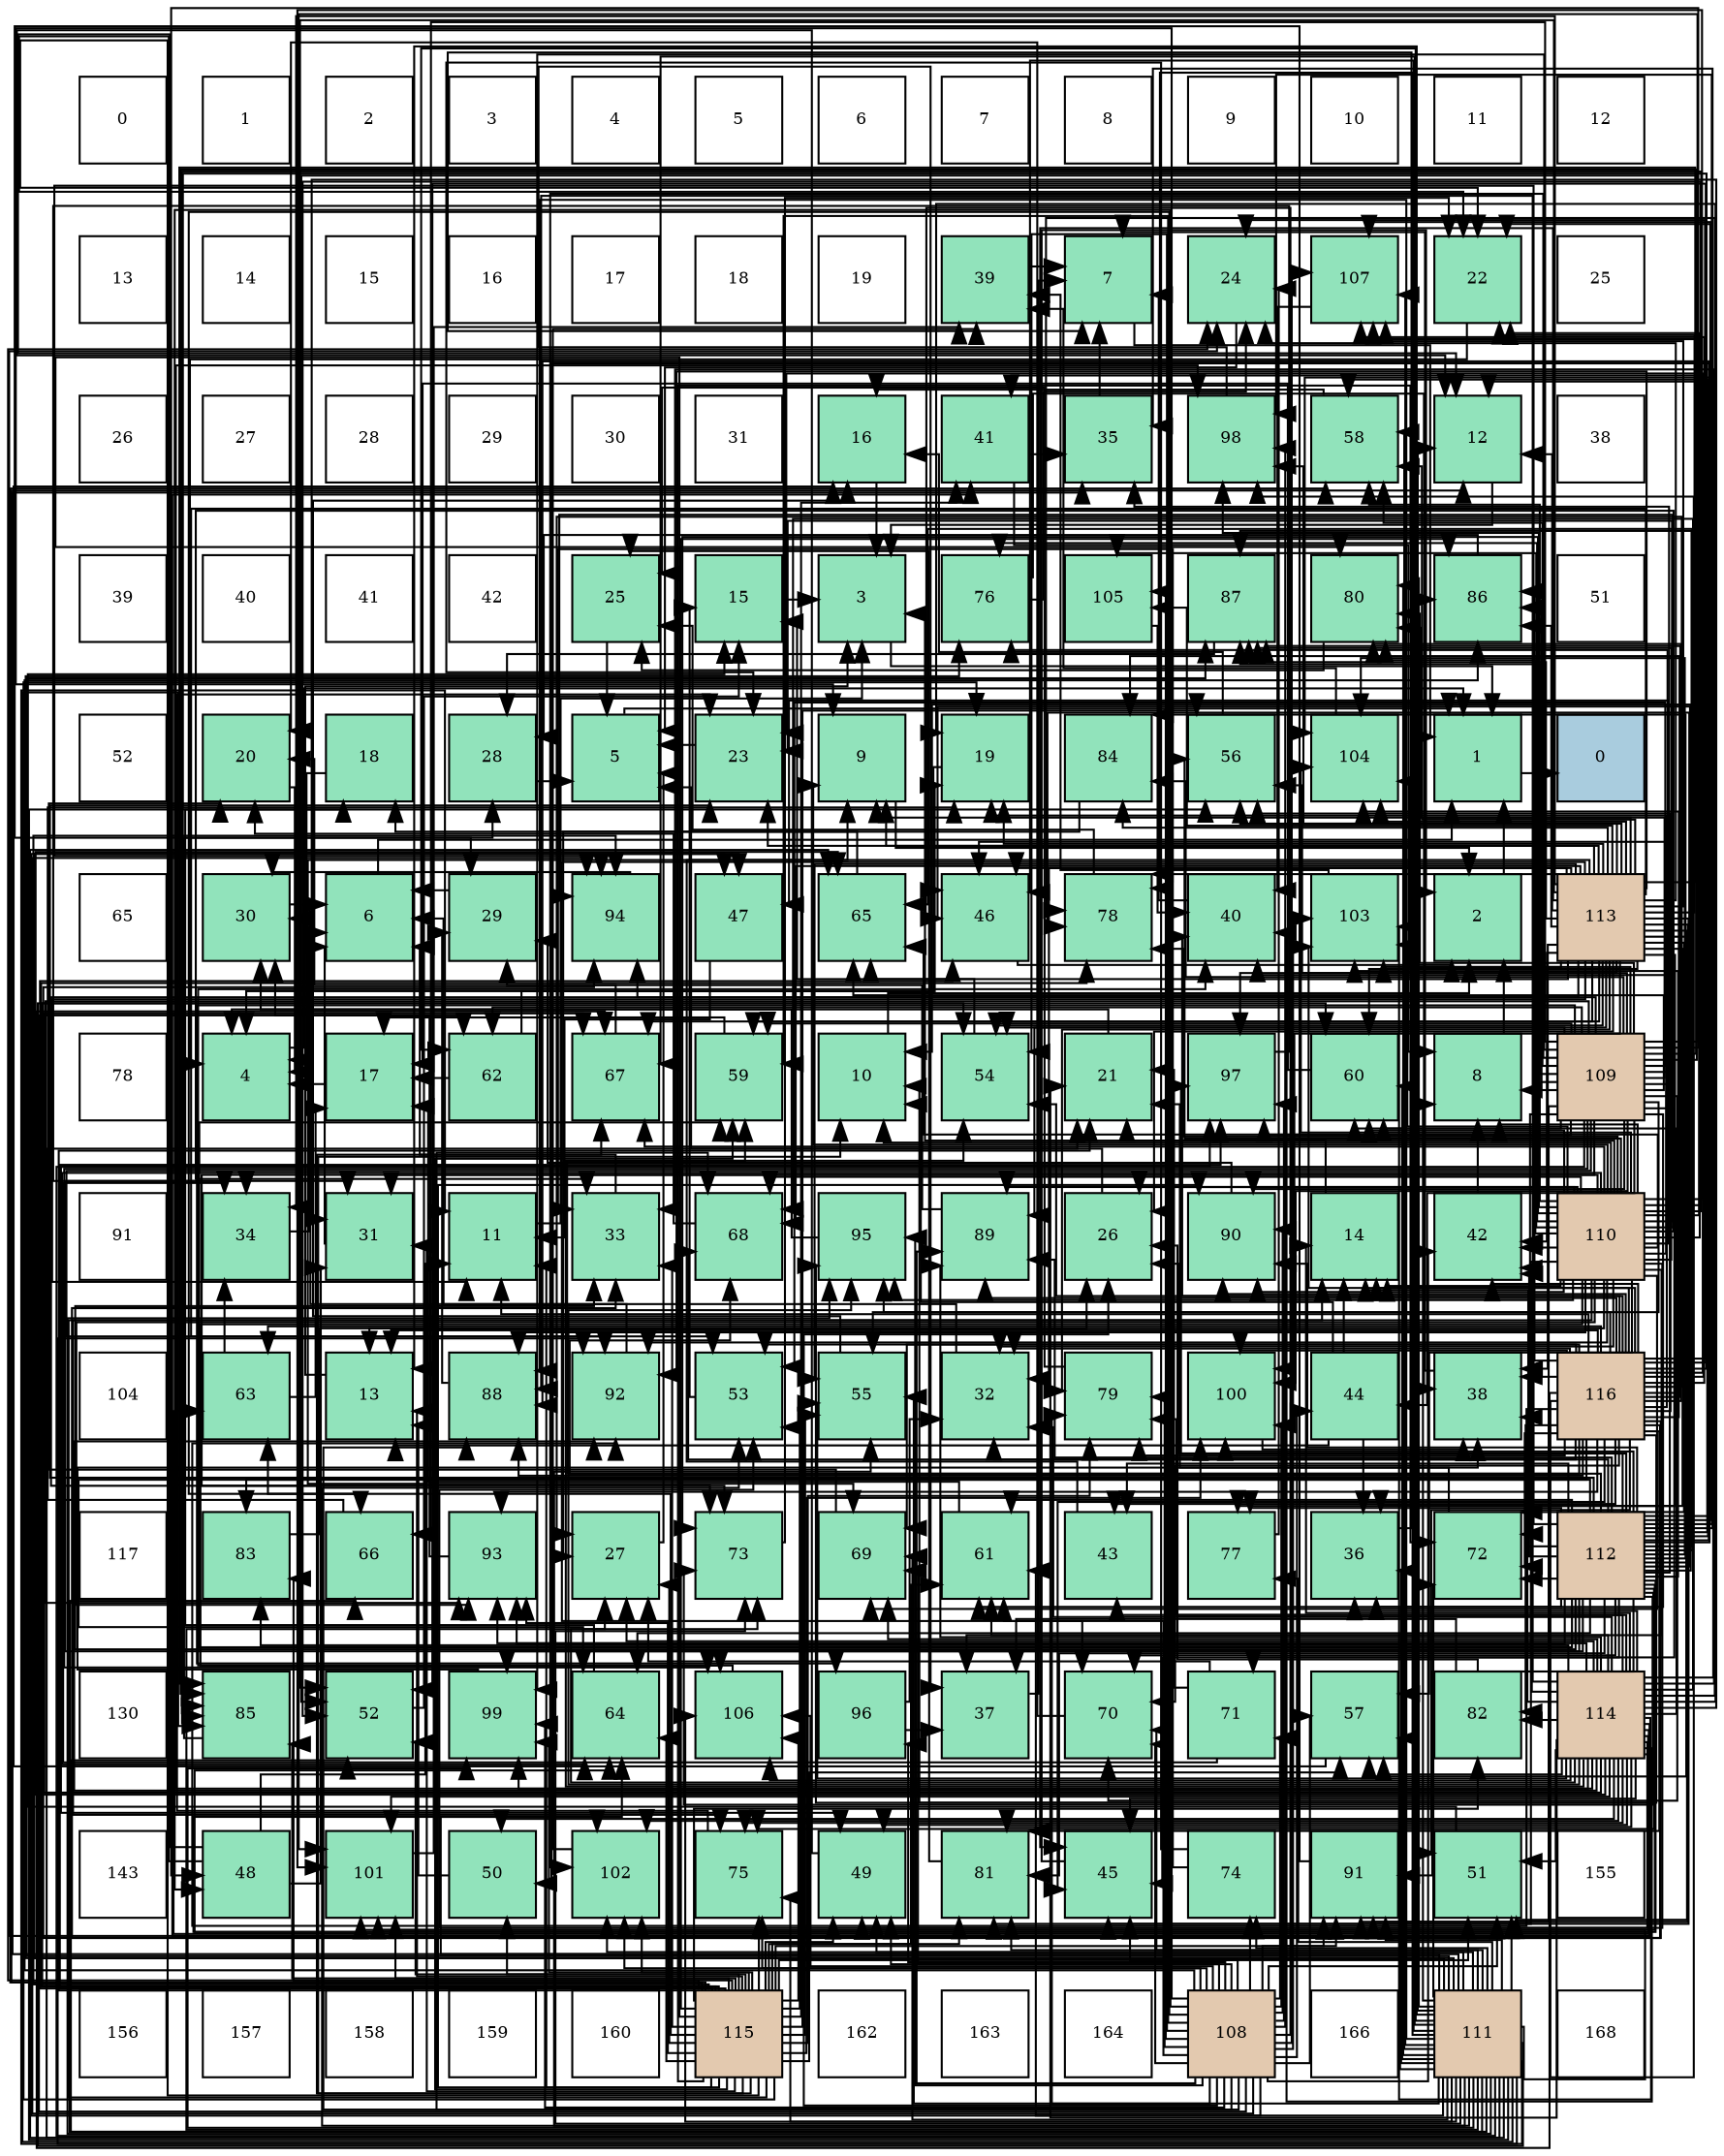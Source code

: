 digraph layout{
 rankdir=TB;
 splines=ortho;
 node [style=filled shape=square fixedsize=true width=0.6];
0[label="0", fontsize=8, fillcolor="#ffffff"];
1[label="1", fontsize=8, fillcolor="#ffffff"];
2[label="2", fontsize=8, fillcolor="#ffffff"];
3[label="3", fontsize=8, fillcolor="#ffffff"];
4[label="4", fontsize=8, fillcolor="#ffffff"];
5[label="5", fontsize=8, fillcolor="#ffffff"];
6[label="6", fontsize=8, fillcolor="#ffffff"];
7[label="7", fontsize=8, fillcolor="#ffffff"];
8[label="8", fontsize=8, fillcolor="#ffffff"];
9[label="9", fontsize=8, fillcolor="#ffffff"];
10[label="10", fontsize=8, fillcolor="#ffffff"];
11[label="11", fontsize=8, fillcolor="#ffffff"];
12[label="12", fontsize=8, fillcolor="#ffffff"];
13[label="13", fontsize=8, fillcolor="#ffffff"];
14[label="14", fontsize=8, fillcolor="#ffffff"];
15[label="15", fontsize=8, fillcolor="#ffffff"];
16[label="16", fontsize=8, fillcolor="#ffffff"];
17[label="17", fontsize=8, fillcolor="#ffffff"];
18[label="18", fontsize=8, fillcolor="#ffffff"];
19[label="19", fontsize=8, fillcolor="#ffffff"];
20[label="39", fontsize=8, fillcolor="#91e3bb"];
21[label="7", fontsize=8, fillcolor="#91e3bb"];
22[label="24", fontsize=8, fillcolor="#91e3bb"];
23[label="107", fontsize=8, fillcolor="#91e3bb"];
24[label="22", fontsize=8, fillcolor="#91e3bb"];
25[label="25", fontsize=8, fillcolor="#ffffff"];
26[label="26", fontsize=8, fillcolor="#ffffff"];
27[label="27", fontsize=8, fillcolor="#ffffff"];
28[label="28", fontsize=8, fillcolor="#ffffff"];
29[label="29", fontsize=8, fillcolor="#ffffff"];
30[label="30", fontsize=8, fillcolor="#ffffff"];
31[label="31", fontsize=8, fillcolor="#ffffff"];
32[label="16", fontsize=8, fillcolor="#91e3bb"];
33[label="41", fontsize=8, fillcolor="#91e3bb"];
34[label="35", fontsize=8, fillcolor="#91e3bb"];
35[label="98", fontsize=8, fillcolor="#91e3bb"];
36[label="58", fontsize=8, fillcolor="#91e3bb"];
37[label="12", fontsize=8, fillcolor="#91e3bb"];
38[label="38", fontsize=8, fillcolor="#ffffff"];
39[label="39", fontsize=8, fillcolor="#ffffff"];
40[label="40", fontsize=8, fillcolor="#ffffff"];
41[label="41", fontsize=8, fillcolor="#ffffff"];
42[label="42", fontsize=8, fillcolor="#ffffff"];
43[label="25", fontsize=8, fillcolor="#91e3bb"];
44[label="15", fontsize=8, fillcolor="#91e3bb"];
45[label="3", fontsize=8, fillcolor="#91e3bb"];
46[label="76", fontsize=8, fillcolor="#91e3bb"];
47[label="105", fontsize=8, fillcolor="#91e3bb"];
48[label="87", fontsize=8, fillcolor="#91e3bb"];
49[label="80", fontsize=8, fillcolor="#91e3bb"];
50[label="86", fontsize=8, fillcolor="#91e3bb"];
51[label="51", fontsize=8, fillcolor="#ffffff"];
52[label="52", fontsize=8, fillcolor="#ffffff"];
53[label="20", fontsize=8, fillcolor="#91e3bb"];
54[label="18", fontsize=8, fillcolor="#91e3bb"];
55[label="28", fontsize=8, fillcolor="#91e3bb"];
56[label="5", fontsize=8, fillcolor="#91e3bb"];
57[label="23", fontsize=8, fillcolor="#91e3bb"];
58[label="9", fontsize=8, fillcolor="#91e3bb"];
59[label="19", fontsize=8, fillcolor="#91e3bb"];
60[label="84", fontsize=8, fillcolor="#91e3bb"];
61[label="56", fontsize=8, fillcolor="#91e3bb"];
62[label="104", fontsize=8, fillcolor="#91e3bb"];
63[label="1", fontsize=8, fillcolor="#91e3bb"];
64[label="0", fontsize=8, fillcolor="#a9ccde"];
65[label="65", fontsize=8, fillcolor="#ffffff"];
66[label="30", fontsize=8, fillcolor="#91e3bb"];
67[label="6", fontsize=8, fillcolor="#91e3bb"];
68[label="29", fontsize=8, fillcolor="#91e3bb"];
69[label="94", fontsize=8, fillcolor="#91e3bb"];
70[label="47", fontsize=8, fillcolor="#91e3bb"];
71[label="65", fontsize=8, fillcolor="#91e3bb"];
72[label="46", fontsize=8, fillcolor="#91e3bb"];
73[label="78", fontsize=8, fillcolor="#91e3bb"];
74[label="40", fontsize=8, fillcolor="#91e3bb"];
75[label="103", fontsize=8, fillcolor="#91e3bb"];
76[label="2", fontsize=8, fillcolor="#91e3bb"];
77[label="113", fontsize=8, fillcolor="#e3c9af"];
78[label="78", fontsize=8, fillcolor="#ffffff"];
79[label="4", fontsize=8, fillcolor="#91e3bb"];
80[label="17", fontsize=8, fillcolor="#91e3bb"];
81[label="62", fontsize=8, fillcolor="#91e3bb"];
82[label="67", fontsize=8, fillcolor="#91e3bb"];
83[label="59", fontsize=8, fillcolor="#91e3bb"];
84[label="10", fontsize=8, fillcolor="#91e3bb"];
85[label="54", fontsize=8, fillcolor="#91e3bb"];
86[label="21", fontsize=8, fillcolor="#91e3bb"];
87[label="97", fontsize=8, fillcolor="#91e3bb"];
88[label="60", fontsize=8, fillcolor="#91e3bb"];
89[label="8", fontsize=8, fillcolor="#91e3bb"];
90[label="109", fontsize=8, fillcolor="#e3c9af"];
91[label="91", fontsize=8, fillcolor="#ffffff"];
92[label="34", fontsize=8, fillcolor="#91e3bb"];
93[label="31", fontsize=8, fillcolor="#91e3bb"];
94[label="11", fontsize=8, fillcolor="#91e3bb"];
95[label="33", fontsize=8, fillcolor="#91e3bb"];
96[label="68", fontsize=8, fillcolor="#91e3bb"];
97[label="95", fontsize=8, fillcolor="#91e3bb"];
98[label="89", fontsize=8, fillcolor="#91e3bb"];
99[label="26", fontsize=8, fillcolor="#91e3bb"];
100[label="90", fontsize=8, fillcolor="#91e3bb"];
101[label="14", fontsize=8, fillcolor="#91e3bb"];
102[label="42", fontsize=8, fillcolor="#91e3bb"];
103[label="110", fontsize=8, fillcolor="#e3c9af"];
104[label="104", fontsize=8, fillcolor="#ffffff"];
105[label="63", fontsize=8, fillcolor="#91e3bb"];
106[label="13", fontsize=8, fillcolor="#91e3bb"];
107[label="88", fontsize=8, fillcolor="#91e3bb"];
108[label="92", fontsize=8, fillcolor="#91e3bb"];
109[label="53", fontsize=8, fillcolor="#91e3bb"];
110[label="55", fontsize=8, fillcolor="#91e3bb"];
111[label="32", fontsize=8, fillcolor="#91e3bb"];
112[label="79", fontsize=8, fillcolor="#91e3bb"];
113[label="100", fontsize=8, fillcolor="#91e3bb"];
114[label="44", fontsize=8, fillcolor="#91e3bb"];
115[label="38", fontsize=8, fillcolor="#91e3bb"];
116[label="116", fontsize=8, fillcolor="#e3c9af"];
117[label="117", fontsize=8, fillcolor="#ffffff"];
118[label="83", fontsize=8, fillcolor="#91e3bb"];
119[label="66", fontsize=8, fillcolor="#91e3bb"];
120[label="93", fontsize=8, fillcolor="#91e3bb"];
121[label="27", fontsize=8, fillcolor="#91e3bb"];
122[label="73", fontsize=8, fillcolor="#91e3bb"];
123[label="69", fontsize=8, fillcolor="#91e3bb"];
124[label="61", fontsize=8, fillcolor="#91e3bb"];
125[label="43", fontsize=8, fillcolor="#91e3bb"];
126[label="77", fontsize=8, fillcolor="#91e3bb"];
127[label="36", fontsize=8, fillcolor="#91e3bb"];
128[label="72", fontsize=8, fillcolor="#91e3bb"];
129[label="112", fontsize=8, fillcolor="#e3c9af"];
130[label="130", fontsize=8, fillcolor="#ffffff"];
131[label="85", fontsize=8, fillcolor="#91e3bb"];
132[label="52", fontsize=8, fillcolor="#91e3bb"];
133[label="99", fontsize=8, fillcolor="#91e3bb"];
134[label="64", fontsize=8, fillcolor="#91e3bb"];
135[label="106", fontsize=8, fillcolor="#91e3bb"];
136[label="96", fontsize=8, fillcolor="#91e3bb"];
137[label="37", fontsize=8, fillcolor="#91e3bb"];
138[label="70", fontsize=8, fillcolor="#91e3bb"];
139[label="71", fontsize=8, fillcolor="#91e3bb"];
140[label="57", fontsize=8, fillcolor="#91e3bb"];
141[label="82", fontsize=8, fillcolor="#91e3bb"];
142[label="114", fontsize=8, fillcolor="#e3c9af"];
143[label="143", fontsize=8, fillcolor="#ffffff"];
144[label="48", fontsize=8, fillcolor="#91e3bb"];
145[label="101", fontsize=8, fillcolor="#91e3bb"];
146[label="50", fontsize=8, fillcolor="#91e3bb"];
147[label="102", fontsize=8, fillcolor="#91e3bb"];
148[label="75", fontsize=8, fillcolor="#91e3bb"];
149[label="49", fontsize=8, fillcolor="#91e3bb"];
150[label="81", fontsize=8, fillcolor="#91e3bb"];
151[label="45", fontsize=8, fillcolor="#91e3bb"];
152[label="74", fontsize=8, fillcolor="#91e3bb"];
153[label="91", fontsize=8, fillcolor="#91e3bb"];
154[label="51", fontsize=8, fillcolor="#91e3bb"];
155[label="155", fontsize=8, fillcolor="#ffffff"];
156[label="156", fontsize=8, fillcolor="#ffffff"];
157[label="157", fontsize=8, fillcolor="#ffffff"];
158[label="158", fontsize=8, fillcolor="#ffffff"];
159[label="159", fontsize=8, fillcolor="#ffffff"];
160[label="160", fontsize=8, fillcolor="#ffffff"];
161[label="115", fontsize=8, fillcolor="#e3c9af"];
162[label="162", fontsize=8, fillcolor="#ffffff"];
163[label="163", fontsize=8, fillcolor="#ffffff"];
164[label="164", fontsize=8, fillcolor="#ffffff"];
165[label="108", fontsize=8, fillcolor="#e3c9af"];
166[label="166", fontsize=8, fillcolor="#ffffff"];
167[label="111", fontsize=8, fillcolor="#e3c9af"];
168[label="168", fontsize=8, fillcolor="#ffffff"];
edge [constraint=false, style=vis];63 -> 64;
76 -> 63;
45 -> 63;
79 -> 63;
56 -> 63;
67 -> 63;
21 -> 63;
89 -> 76;
58 -> 76;
84 -> 76;
94 -> 45;
37 -> 45;
106 -> 45;
101 -> 45;
44 -> 45;
32 -> 45;
80 -> 79;
54 -> 79;
59 -> 79;
53 -> 79;
86 -> 79;
24 -> 79;
57 -> 56;
22 -> 56;
43 -> 56;
99 -> 56;
121 -> 56;
55 -> 56;
68 -> 67;
66 -> 67;
93 -> 67;
111 -> 67;
95 -> 67;
92 -> 67;
34 -> 21;
127 -> 21;
137 -> 21;
115 -> 21;
20 -> 21;
74 -> 21;
33 -> 89;
33 -> 34;
102 -> 89;
125 -> 58;
114 -> 84;
114 -> 106;
114 -> 101;
114 -> 127;
151 -> 76;
72 -> 76;
70 -> 94;
144 -> 94;
144 -> 37;
144 -> 24;
144 -> 93;
149 -> 37;
146 -> 106;
154 -> 44;
132 -> 44;
109 -> 44;
85 -> 44;
110 -> 32;
61 -> 32;
140 -> 32;
36 -> 32;
83 -> 80;
88 -> 80;
124 -> 80;
81 -> 80;
81 -> 59;
105 -> 80;
105 -> 92;
134 -> 54;
71 -> 54;
119 -> 59;
82 -> 53;
96 -> 53;
123 -> 53;
138 -> 53;
139 -> 86;
139 -> 121;
139 -> 92;
128 -> 86;
122 -> 24;
152 -> 57;
152 -> 95;
148 -> 57;
46 -> 22;
46 -> 115;
126 -> 22;
73 -> 43;
112 -> 43;
49 -> 43;
150 -> 43;
141 -> 99;
141 -> 137;
118 -> 99;
60 -> 121;
131 -> 55;
50 -> 55;
48 -> 55;
107 -> 68;
98 -> 68;
100 -> 68;
153 -> 68;
108 -> 66;
120 -> 66;
69 -> 66;
97 -> 66;
136 -> 111;
136 -> 137;
87 -> 92;
35 -> 137;
133 -> 115;
113 -> 115;
145 -> 20;
147 -> 20;
75 -> 20;
62 -> 20;
47 -> 74;
135 -> 74;
23 -> 74;
165 -> 58;
165 -> 99;
165 -> 102;
165 -> 114;
165 -> 151;
165 -> 72;
165 -> 70;
165 -> 144;
165 -> 149;
165 -> 154;
165 -> 85;
165 -> 110;
165 -> 140;
165 -> 83;
165 -> 124;
165 -> 81;
165 -> 119;
165 -> 96;
165 -> 123;
165 -> 138;
165 -> 139;
165 -> 152;
165 -> 148;
165 -> 112;
165 -> 50;
165 -> 107;
165 -> 98;
165 -> 100;
165 -> 153;
165 -> 69;
165 -> 97;
165 -> 136;
165 -> 87;
165 -> 35;
165 -> 133;
165 -> 113;
165 -> 147;
165 -> 75;
165 -> 47;
165 -> 135;
165 -> 23;
90 -> 89;
90 -> 58;
90 -> 34;
90 -> 114;
90 -> 144;
90 -> 149;
90 -> 132;
90 -> 109;
90 -> 85;
90 -> 110;
90 -> 61;
90 -> 36;
90 -> 83;
90 -> 88;
90 -> 124;
90 -> 81;
90 -> 71;
90 -> 119;
90 -> 138;
90 -> 139;
90 -> 128;
90 -> 122;
90 -> 46;
90 -> 49;
90 -> 60;
90 -> 131;
90 -> 50;
90 -> 48;
90 -> 100;
90 -> 153;
90 -> 108;
90 -> 120;
90 -> 69;
90 -> 136;
90 -> 87;
90 -> 133;
90 -> 113;
90 -> 145;
90 -> 147;
90 -> 62;
90 -> 135;
103 -> 89;
103 -> 58;
103 -> 84;
103 -> 106;
103 -> 101;
103 -> 59;
103 -> 86;
103 -> 24;
103 -> 57;
103 -> 99;
103 -> 93;
103 -> 111;
103 -> 95;
103 -> 137;
103 -> 102;
103 -> 151;
103 -> 70;
103 -> 149;
103 -> 132;
103 -> 61;
103 -> 140;
103 -> 36;
103 -> 88;
103 -> 134;
103 -> 71;
103 -> 82;
103 -> 96;
103 -> 123;
103 -> 122;
103 -> 148;
103 -> 46;
103 -> 73;
103 -> 49;
103 -> 131;
103 -> 48;
103 -> 107;
103 -> 98;
103 -> 100;
103 -> 108;
103 -> 120;
103 -> 69;
103 -> 97;
103 -> 35;
103 -> 145;
103 -> 75;
103 -> 62;
103 -> 47;
103 -> 135;
103 -> 23;
167 -> 89;
167 -> 94;
167 -> 37;
167 -> 106;
167 -> 86;
167 -> 121;
167 -> 34;
167 -> 127;
167 -> 72;
167 -> 70;
167 -> 149;
167 -> 154;
167 -> 132;
167 -> 109;
167 -> 85;
167 -> 110;
167 -> 61;
167 -> 140;
167 -> 36;
167 -> 88;
167 -> 124;
167 -> 81;
167 -> 134;
167 -> 71;
167 -> 119;
167 -> 82;
167 -> 123;
167 -> 138;
167 -> 128;
167 -> 122;
167 -> 152;
167 -> 148;
167 -> 46;
167 -> 126;
167 -> 73;
167 -> 112;
167 -> 49;
167 -> 150;
167 -> 131;
167 -> 50;
167 -> 48;
167 -> 107;
167 -> 153;
167 -> 108;
167 -> 97;
167 -> 87;
167 -> 133;
167 -> 145;
167 -> 147;
167 -> 135;
167 -> 23;
129 -> 84;
129 -> 37;
129 -> 101;
129 -> 24;
129 -> 57;
129 -> 99;
129 -> 93;
129 -> 111;
129 -> 95;
129 -> 34;
129 -> 127;
129 -> 74;
129 -> 102;
129 -> 125;
129 -> 151;
129 -> 72;
129 -> 146;
129 -> 36;
129 -> 83;
129 -> 124;
129 -> 134;
129 -> 71;
129 -> 96;
129 -> 138;
129 -> 128;
129 -> 122;
129 -> 148;
129 -> 126;
129 -> 73;
129 -> 150;
129 -> 118;
129 -> 60;
129 -> 48;
129 -> 107;
129 -> 98;
129 -> 100;
129 -> 153;
129 -> 120;
129 -> 69;
129 -> 97;
129 -> 87;
129 -> 35;
129 -> 133;
129 -> 113;
129 -> 145;
129 -> 147;
129 -> 75;
129 -> 62;
129 -> 23;
77 -> 58;
77 -> 94;
77 -> 37;
77 -> 59;
77 -> 24;
77 -> 57;
77 -> 22;
77 -> 99;
77 -> 111;
77 -> 92;
77 -> 127;
77 -> 115;
77 -> 102;
77 -> 151;
77 -> 72;
77 -> 154;
77 -> 132;
77 -> 109;
77 -> 85;
77 -> 110;
77 -> 61;
77 -> 140;
77 -> 36;
77 -> 83;
77 -> 88;
77 -> 71;
77 -> 82;
77 -> 96;
77 -> 123;
77 -> 138;
77 -> 128;
77 -> 122;
77 -> 126;
77 -> 73;
77 -> 112;
77 -> 49;
77 -> 150;
77 -> 60;
77 -> 131;
77 -> 50;
77 -> 48;
77 -> 98;
77 -> 153;
77 -> 108;
77 -> 87;
77 -> 35;
77 -> 113;
77 -> 75;
77 -> 62;
77 -> 47;
77 -> 23;
142 -> 101;
142 -> 59;
142 -> 86;
142 -> 22;
142 -> 121;
142 -> 93;
142 -> 111;
142 -> 95;
142 -> 127;
142 -> 115;
142 -> 74;
142 -> 33;
142 -> 102;
142 -> 125;
142 -> 151;
142 -> 149;
142 -> 146;
142 -> 154;
142 -> 109;
142 -> 85;
142 -> 110;
142 -> 140;
142 -> 88;
142 -> 124;
142 -> 105;
142 -> 134;
142 -> 71;
142 -> 82;
142 -> 96;
142 -> 123;
142 -> 122;
142 -> 148;
142 -> 73;
142 -> 112;
142 -> 150;
142 -> 141;
142 -> 118;
142 -> 107;
142 -> 98;
142 -> 108;
142 -> 120;
142 -> 97;
142 -> 35;
142 -> 133;
142 -> 145;
142 -> 147;
142 -> 75;
142 -> 62;
142 -> 135;
161 -> 84;
161 -> 94;
161 -> 37;
161 -> 106;
161 -> 101;
161 -> 59;
161 -> 86;
161 -> 24;
161 -> 22;
161 -> 121;
161 -> 93;
161 -> 95;
161 -> 33;
161 -> 72;
161 -> 149;
161 -> 146;
161 -> 154;
161 -> 132;
161 -> 109;
161 -> 110;
161 -> 61;
161 -> 140;
161 -> 36;
161 -> 83;
161 -> 88;
161 -> 124;
161 -> 105;
161 -> 134;
161 -> 82;
161 -> 128;
161 -> 148;
161 -> 73;
161 -> 112;
161 -> 49;
161 -> 150;
161 -> 141;
161 -> 118;
161 -> 131;
161 -> 50;
161 -> 100;
161 -> 153;
161 -> 120;
161 -> 69;
161 -> 87;
161 -> 133;
161 -> 113;
161 -> 145;
161 -> 147;
161 -> 135;
116 -> 84;
116 -> 94;
116 -> 106;
116 -> 101;
116 -> 57;
116 -> 22;
116 -> 121;
116 -> 111;
116 -> 95;
116 -> 115;
116 -> 74;
116 -> 33;
116 -> 102;
116 -> 125;
116 -> 151;
116 -> 72;
116 -> 154;
116 -> 132;
116 -> 109;
116 -> 85;
116 -> 61;
116 -> 83;
116 -> 105;
116 -> 134;
116 -> 82;
116 -> 96;
116 -> 123;
116 -> 138;
116 -> 128;
116 -> 112;
116 -> 49;
116 -> 150;
116 -> 141;
116 -> 60;
116 -> 131;
116 -> 50;
116 -> 48;
116 -> 107;
116 -> 98;
116 -> 100;
116 -> 108;
116 -> 120;
116 -> 69;
116 -> 97;
116 -> 35;
116 -> 113;
116 -> 75;
116 -> 62;
116 -> 23;
edge [constraint=true, style=invis];
0 -> 13 -> 26 -> 39 -> 52 -> 65 -> 78 -> 91 -> 104 -> 117 -> 130 -> 143 -> 156;
1 -> 14 -> 27 -> 40 -> 53 -> 66 -> 79 -> 92 -> 105 -> 118 -> 131 -> 144 -> 157;
2 -> 15 -> 28 -> 41 -> 54 -> 67 -> 80 -> 93 -> 106 -> 119 -> 132 -> 145 -> 158;
3 -> 16 -> 29 -> 42 -> 55 -> 68 -> 81 -> 94 -> 107 -> 120 -> 133 -> 146 -> 159;
4 -> 17 -> 30 -> 43 -> 56 -> 69 -> 82 -> 95 -> 108 -> 121 -> 134 -> 147 -> 160;
5 -> 18 -> 31 -> 44 -> 57 -> 70 -> 83 -> 96 -> 109 -> 122 -> 135 -> 148 -> 161;
6 -> 19 -> 32 -> 45 -> 58 -> 71 -> 84 -> 97 -> 110 -> 123 -> 136 -> 149 -> 162;
7 -> 20 -> 33 -> 46 -> 59 -> 72 -> 85 -> 98 -> 111 -> 124 -> 137 -> 150 -> 163;
8 -> 21 -> 34 -> 47 -> 60 -> 73 -> 86 -> 99 -> 112 -> 125 -> 138 -> 151 -> 164;
9 -> 22 -> 35 -> 48 -> 61 -> 74 -> 87 -> 100 -> 113 -> 126 -> 139 -> 152 -> 165;
10 -> 23 -> 36 -> 49 -> 62 -> 75 -> 88 -> 101 -> 114 -> 127 -> 140 -> 153 -> 166;
11 -> 24 -> 37 -> 50 -> 63 -> 76 -> 89 -> 102 -> 115 -> 128 -> 141 -> 154 -> 167;
12 -> 25 -> 38 -> 51 -> 64 -> 77 -> 90 -> 103 -> 116 -> 129 -> 142 -> 155 -> 168;
rank = same {0 -> 1 -> 2 -> 3 -> 4 -> 5 -> 6 -> 7 -> 8 -> 9 -> 10 -> 11 -> 12};
rank = same {13 -> 14 -> 15 -> 16 -> 17 -> 18 -> 19 -> 20 -> 21 -> 22 -> 23 -> 24 -> 25};
rank = same {26 -> 27 -> 28 -> 29 -> 30 -> 31 -> 32 -> 33 -> 34 -> 35 -> 36 -> 37 -> 38};
rank = same {39 -> 40 -> 41 -> 42 -> 43 -> 44 -> 45 -> 46 -> 47 -> 48 -> 49 -> 50 -> 51};
rank = same {52 -> 53 -> 54 -> 55 -> 56 -> 57 -> 58 -> 59 -> 60 -> 61 -> 62 -> 63 -> 64};
rank = same {65 -> 66 -> 67 -> 68 -> 69 -> 70 -> 71 -> 72 -> 73 -> 74 -> 75 -> 76 -> 77};
rank = same {78 -> 79 -> 80 -> 81 -> 82 -> 83 -> 84 -> 85 -> 86 -> 87 -> 88 -> 89 -> 90};
rank = same {91 -> 92 -> 93 -> 94 -> 95 -> 96 -> 97 -> 98 -> 99 -> 100 -> 101 -> 102 -> 103};
rank = same {104 -> 105 -> 106 -> 107 -> 108 -> 109 -> 110 -> 111 -> 112 -> 113 -> 114 -> 115 -> 116};
rank = same {117 -> 118 -> 119 -> 120 -> 121 -> 122 -> 123 -> 124 -> 125 -> 126 -> 127 -> 128 -> 129};
rank = same {130 -> 131 -> 132 -> 133 -> 134 -> 135 -> 136 -> 137 -> 138 -> 139 -> 140 -> 141 -> 142};
rank = same {143 -> 144 -> 145 -> 146 -> 147 -> 148 -> 149 -> 150 -> 151 -> 152 -> 153 -> 154 -> 155};
rank = same {156 -> 157 -> 158 -> 159 -> 160 -> 161 -> 162 -> 163 -> 164 -> 165 -> 166 -> 167 -> 168};
}